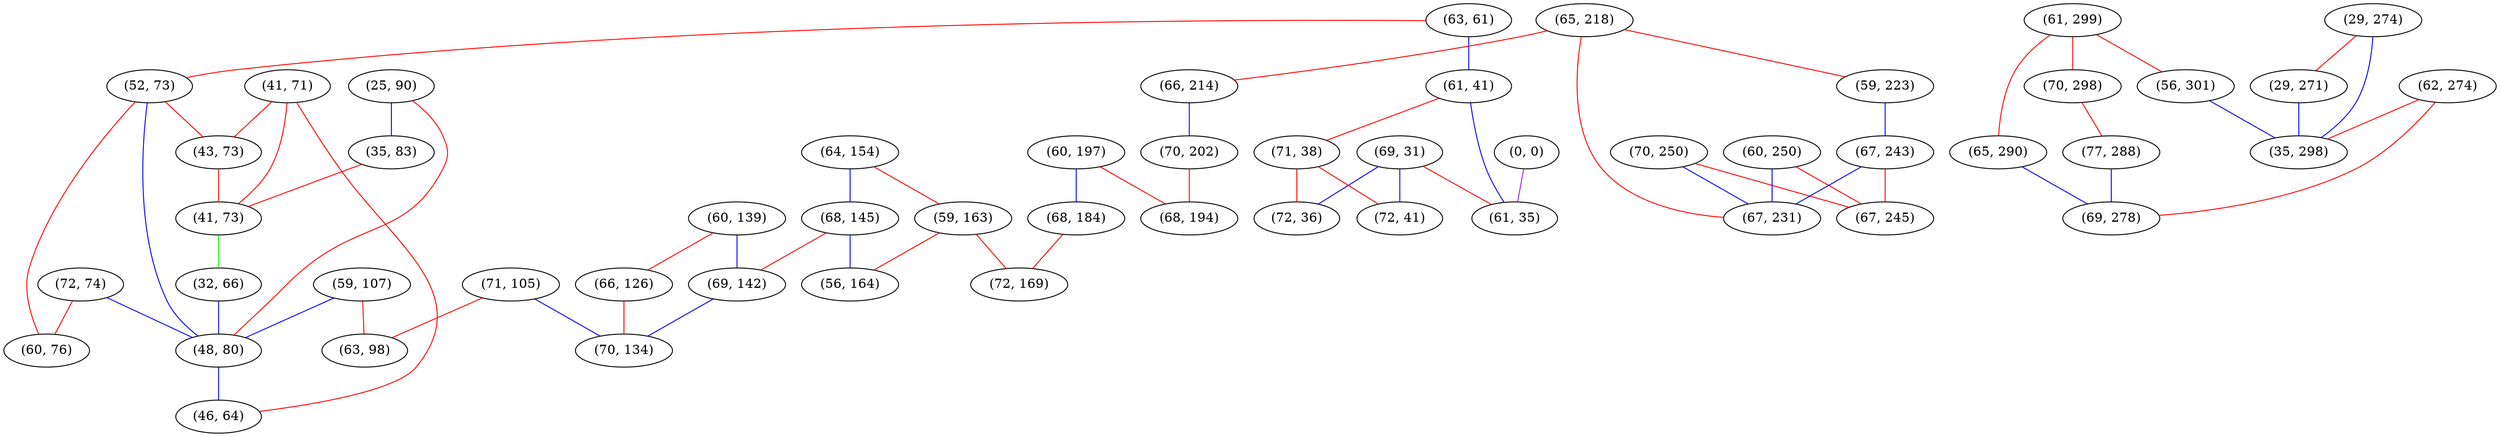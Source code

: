 graph "" {
"(60, 197)";
"(63, 61)";
"(60, 139)";
"(65, 218)";
"(66, 126)";
"(70, 250)";
"(61, 299)";
"(66, 214)";
"(52, 73)";
"(59, 107)";
"(60, 250)";
"(41, 71)";
"(25, 90)";
"(29, 274)";
"(64, 154)";
"(43, 73)";
"(68, 145)";
"(72, 74)";
"(0, 0)";
"(69, 142)";
"(35, 83)";
"(59, 223)";
"(62, 274)";
"(59, 163)";
"(71, 105)";
"(65, 290)";
"(70, 202)";
"(69, 31)";
"(70, 134)";
"(61, 41)";
"(71, 38)";
"(70, 298)";
"(41, 73)";
"(56, 164)";
"(56, 301)";
"(67, 243)";
"(68, 184)";
"(68, 194)";
"(29, 271)";
"(32, 66)";
"(77, 288)";
"(72, 36)";
"(48, 80)";
"(72, 41)";
"(35, 298)";
"(67, 245)";
"(72, 169)";
"(46, 64)";
"(63, 98)";
"(61, 35)";
"(69, 278)";
"(67, 231)";
"(60, 76)";
"(60, 197)" -- "(68, 194)"  [color=red, key=0, weight=1];
"(60, 197)" -- "(68, 184)"  [color=blue, key=0, weight=3];
"(63, 61)" -- "(61, 41)"  [color=blue, key=0, weight=3];
"(63, 61)" -- "(52, 73)"  [color=red, key=0, weight=1];
"(60, 139)" -- "(69, 142)"  [color=blue, key=0, weight=3];
"(60, 139)" -- "(66, 126)"  [color=red, key=0, weight=1];
"(65, 218)" -- "(59, 223)"  [color=red, key=0, weight=1];
"(65, 218)" -- "(66, 214)"  [color=red, key=0, weight=1];
"(65, 218)" -- "(67, 231)"  [color=red, key=0, weight=1];
"(66, 126)" -- "(70, 134)"  [color=red, key=0, weight=1];
"(70, 250)" -- "(67, 231)"  [color=blue, key=0, weight=3];
"(70, 250)" -- "(67, 245)"  [color=red, key=0, weight=1];
"(61, 299)" -- "(65, 290)"  [color=red, key=0, weight=1];
"(61, 299)" -- "(70, 298)"  [color=red, key=0, weight=1];
"(61, 299)" -- "(56, 301)"  [color=red, key=0, weight=1];
"(66, 214)" -- "(70, 202)"  [color=blue, key=0, weight=3];
"(52, 73)" -- "(48, 80)"  [color=blue, key=0, weight=3];
"(52, 73)" -- "(43, 73)"  [color=red, key=0, weight=1];
"(52, 73)" -- "(60, 76)"  [color=red, key=0, weight=1];
"(59, 107)" -- "(48, 80)"  [color=blue, key=0, weight=3];
"(59, 107)" -- "(63, 98)"  [color=red, key=0, weight=1];
"(60, 250)" -- "(67, 231)"  [color=blue, key=0, weight=3];
"(60, 250)" -- "(67, 245)"  [color=red, key=0, weight=1];
"(41, 71)" -- "(43, 73)"  [color=red, key=0, weight=1];
"(41, 71)" -- "(41, 73)"  [color=red, key=0, weight=1];
"(41, 71)" -- "(46, 64)"  [color=red, key=0, weight=1];
"(25, 90)" -- "(48, 80)"  [color=red, key=0, weight=1];
"(25, 90)" -- "(35, 83)"  [color=blue, key=0, weight=3];
"(29, 274)" -- "(35, 298)"  [color=blue, key=0, weight=3];
"(29, 274)" -- "(29, 271)"  [color=red, key=0, weight=1];
"(64, 154)" -- "(68, 145)"  [color=blue, key=0, weight=3];
"(64, 154)" -- "(59, 163)"  [color=red, key=0, weight=1];
"(43, 73)" -- "(41, 73)"  [color=red, key=0, weight=1];
"(68, 145)" -- "(69, 142)"  [color=red, key=0, weight=1];
"(68, 145)" -- "(56, 164)"  [color=blue, key=0, weight=3];
"(72, 74)" -- "(48, 80)"  [color=blue, key=0, weight=3];
"(72, 74)" -- "(60, 76)"  [color=red, key=0, weight=1];
"(0, 0)" -- "(61, 35)"  [color=purple, key=0, weight=4];
"(69, 142)" -- "(70, 134)"  [color=blue, key=0, weight=3];
"(35, 83)" -- "(41, 73)"  [color=red, key=0, weight=1];
"(59, 223)" -- "(67, 243)"  [color=blue, key=0, weight=3];
"(62, 274)" -- "(69, 278)"  [color=red, key=0, weight=1];
"(62, 274)" -- "(35, 298)"  [color=red, key=0, weight=1];
"(59, 163)" -- "(72, 169)"  [color=red, key=0, weight=1];
"(59, 163)" -- "(56, 164)"  [color=red, key=0, weight=1];
"(71, 105)" -- "(63, 98)"  [color=red, key=0, weight=1];
"(71, 105)" -- "(70, 134)"  [color=blue, key=0, weight=3];
"(65, 290)" -- "(69, 278)"  [color=blue, key=0, weight=3];
"(70, 202)" -- "(68, 194)"  [color=red, key=0, weight=1];
"(69, 31)" -- "(72, 41)"  [color=blue, key=0, weight=3];
"(69, 31)" -- "(72, 36)"  [color=blue, key=0, weight=3];
"(69, 31)" -- "(61, 35)"  [color=red, key=0, weight=1];
"(61, 41)" -- "(71, 38)"  [color=red, key=0, weight=1];
"(61, 41)" -- "(61, 35)"  [color=blue, key=0, weight=3];
"(71, 38)" -- "(72, 41)"  [color=red, key=0, weight=1];
"(71, 38)" -- "(72, 36)"  [color=red, key=0, weight=1];
"(70, 298)" -- "(77, 288)"  [color=red, key=0, weight=1];
"(41, 73)" -- "(32, 66)"  [color=green, key=0, weight=2];
"(56, 301)" -- "(35, 298)"  [color=blue, key=0, weight=3];
"(67, 243)" -- "(67, 231)"  [color=blue, key=0, weight=3];
"(67, 243)" -- "(67, 245)"  [color=red, key=0, weight=1];
"(68, 184)" -- "(72, 169)"  [color=red, key=0, weight=1];
"(29, 271)" -- "(35, 298)"  [color=blue, key=0, weight=3];
"(32, 66)" -- "(48, 80)"  [color=blue, key=0, weight=3];
"(77, 288)" -- "(69, 278)"  [color=blue, key=0, weight=3];
"(48, 80)" -- "(46, 64)"  [color=blue, key=0, weight=3];
}
